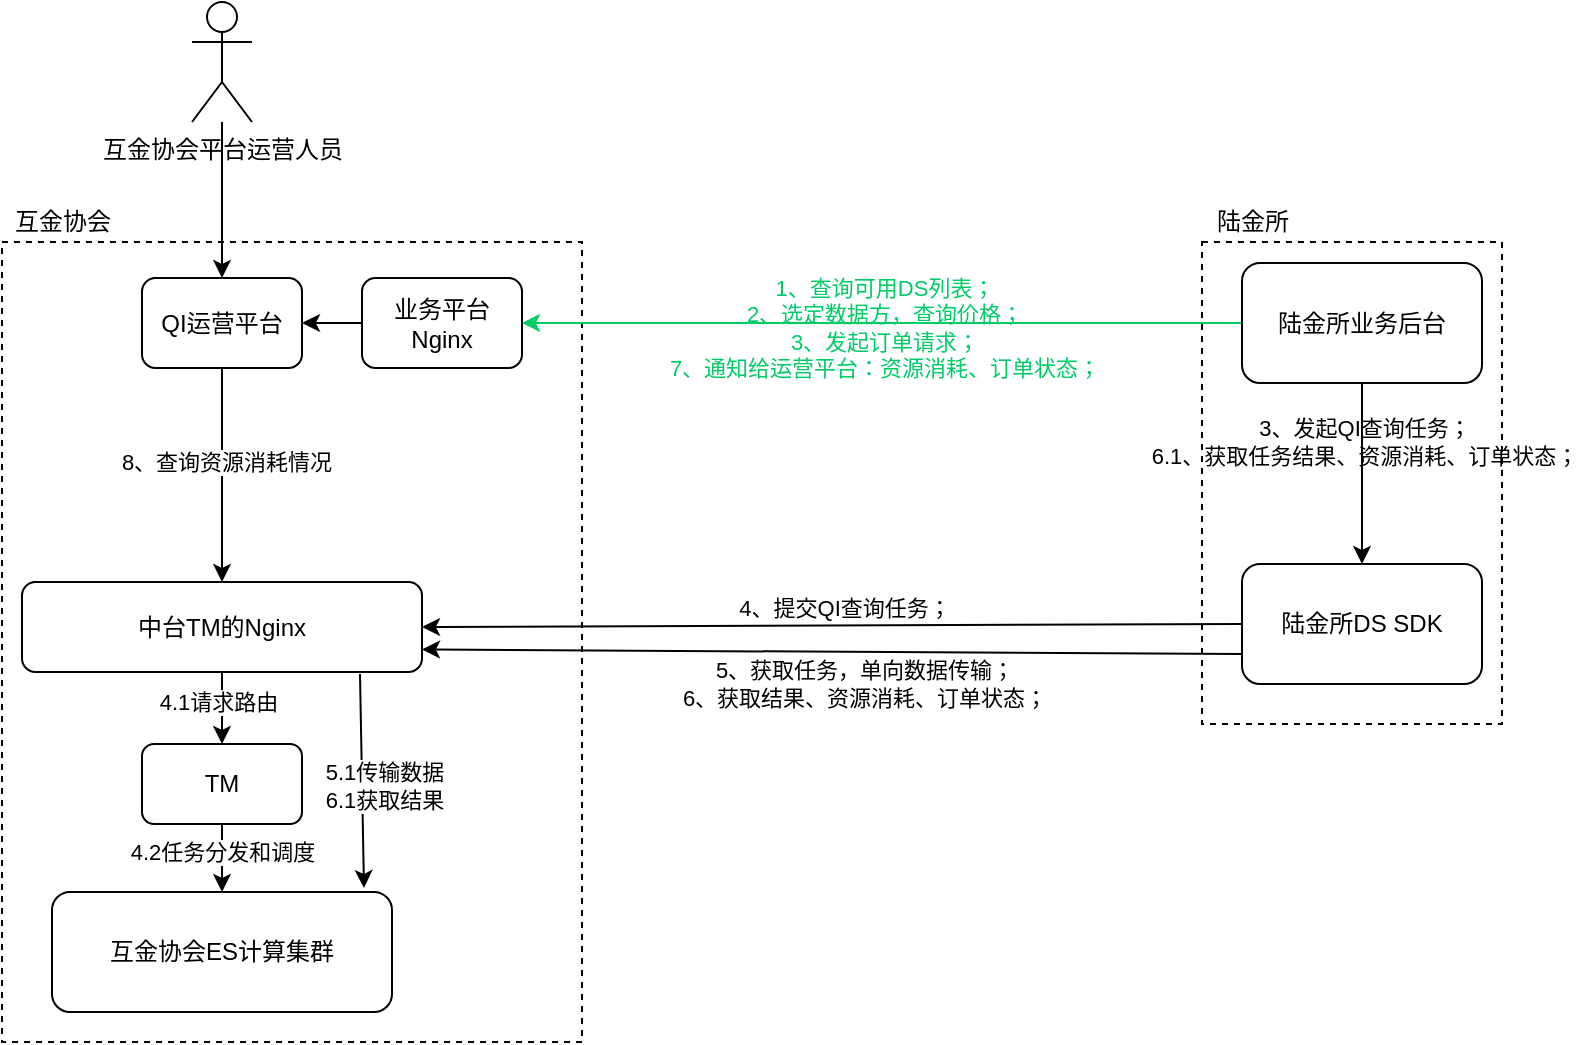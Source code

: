 <mxfile version="14.2.6" type="github">
  <diagram id="n4bqpxJSWs9qwXVAG9Ya" name="Page-1">
    <mxGraphModel dx="1178" dy="706" grid="1" gridSize="10" guides="1" tooltips="1" connect="1" arrows="1" fold="1" page="1" pageScale="1" pageWidth="827" pageHeight="1169" math="0" shadow="0">
      <root>
        <mxCell id="0" />
        <mxCell id="1" parent="0" />
        <mxCell id="mM_YQbost569z2JuP5jB-3" value="" style="rounded=0;whiteSpace=wrap;html=1;dashed=1;strokeWidth=1;shadow=0;glass=0;sketch=0;labelBorderColor=none;" parent="1" vertex="1">
          <mxGeometry x="850" y="460" width="150" height="241" as="geometry" />
        </mxCell>
        <mxCell id="mM_YQbost569z2JuP5jB-1" value="" style="rounded=0;whiteSpace=wrap;html=1;dashed=1;strokeWidth=1;shadow=0;glass=0;sketch=0;labelBorderColor=none;" parent="1" vertex="1">
          <mxGeometry x="250" y="460" width="290" height="400" as="geometry" />
        </mxCell>
        <mxCell id="9L2DLmK0K8V_CgdOmwuY-4" value="" style="edgeStyle=orthogonalEdgeStyle;rounded=0;orthogonalLoop=1;jettySize=auto;html=1;" edge="1" parent="1" source="DG4rs8WNzXxtl_6SsIYO-1" target="bDG2FsvXffJ-2tiCheh7-1">
          <mxGeometry relative="1" as="geometry" />
        </mxCell>
        <mxCell id="9L2DLmK0K8V_CgdOmwuY-5" value="8、查询资源消耗情况" style="edgeLabel;html=1;align=center;verticalAlign=middle;resizable=0;points=[];" vertex="1" connectable="0" parent="9L2DLmK0K8V_CgdOmwuY-4">
          <mxGeometry x="-0.121" y="2" relative="1" as="geometry">
            <mxPoint as="offset" />
          </mxGeometry>
        </mxCell>
        <mxCell id="DG4rs8WNzXxtl_6SsIYO-1" value="QI运营平台" style="rounded=1;whiteSpace=wrap;html=1;" parent="1" vertex="1">
          <mxGeometry x="320" y="478" width="80" height="45" as="geometry" />
        </mxCell>
        <mxCell id="DG4rs8WNzXxtl_6SsIYO-3" value="" style="edgeStyle=orthogonalEdgeStyle;rounded=0;orthogonalLoop=1;jettySize=auto;html=1;" parent="1" source="DG4rs8WNzXxtl_6SsIYO-2" target="DG4rs8WNzXxtl_6SsIYO-1" edge="1">
          <mxGeometry relative="1" as="geometry" />
        </mxCell>
        <mxCell id="DG4rs8WNzXxtl_6SsIYO-2" value="互金协会平台运营人员" style="shape=umlActor;verticalLabelPosition=bottom;verticalAlign=top;html=1;outlineConnect=0;" parent="1" vertex="1">
          <mxGeometry x="345" y="340" width="30" height="60" as="geometry" />
        </mxCell>
        <mxCell id="DG4rs8WNzXxtl_6SsIYO-4" value="互金协会ES计算集群" style="rounded=1;whiteSpace=wrap;html=1;" parent="1" vertex="1">
          <mxGeometry x="275" y="785" width="170" height="60" as="geometry" />
        </mxCell>
        <mxCell id="DG4rs8WNzXxtl_6SsIYO-7" value="" style="edgeStyle=orthogonalEdgeStyle;rounded=0;orthogonalLoop=1;jettySize=auto;html=1;" parent="1" source="DG4rs8WNzXxtl_6SsIYO-5" target="DG4rs8WNzXxtl_6SsIYO-4" edge="1">
          <mxGeometry relative="1" as="geometry" />
        </mxCell>
        <mxCell id="bDG2FsvXffJ-2tiCheh7-11" value="4.2任务分发和调度" style="edgeLabel;html=1;align=center;verticalAlign=middle;resizable=0;points=[];" parent="DG4rs8WNzXxtl_6SsIYO-7" vertex="1" connectable="0">
          <mxGeometry x="0.574" y="1" relative="1" as="geometry">
            <mxPoint x="-1" y="-10" as="offset" />
          </mxGeometry>
        </mxCell>
        <mxCell id="DG4rs8WNzXxtl_6SsIYO-5" value="TM" style="rounded=1;whiteSpace=wrap;html=1;" parent="1" vertex="1">
          <mxGeometry x="320" y="711" width="80" height="40" as="geometry" />
        </mxCell>
        <mxCell id="DG4rs8WNzXxtl_6SsIYO-8" value="陆金所DS SDK" style="rounded=1;whiteSpace=wrap;html=1;" parent="1" vertex="1">
          <mxGeometry x="870" y="621" width="120" height="60" as="geometry" />
        </mxCell>
        <mxCell id="mM_YQbost569z2JuP5jB-4" value="&lt;font color=&quot;#000000&quot;&gt;陆金所&lt;/font&gt;" style="text;html=1;align=center;verticalAlign=middle;resizable=0;points=[];autosize=1;fontColor=#EA6B66;" parent="1" vertex="1">
          <mxGeometry x="850" y="440" width="50" height="20" as="geometry" />
        </mxCell>
        <mxCell id="mM_YQbost569z2JuP5jB-5" value="&lt;font color=&quot;#000000&quot;&gt;互金协会&lt;/font&gt;" style="text;html=1;align=center;verticalAlign=middle;resizable=0;points=[];autosize=1;fontColor=#EA6B66;" parent="1" vertex="1">
          <mxGeometry x="250" y="440" width="60" height="20" as="geometry" />
        </mxCell>
        <mxCell id="bDG2FsvXffJ-2tiCheh7-3" value="" style="edgeStyle=orthogonalEdgeStyle;rounded=0;orthogonalLoop=1;jettySize=auto;html=1;" parent="1" source="bDG2FsvXffJ-2tiCheh7-1" target="DG4rs8WNzXxtl_6SsIYO-5" edge="1">
          <mxGeometry relative="1" as="geometry" />
        </mxCell>
        <mxCell id="bDG2FsvXffJ-2tiCheh7-10" value="4.1请求路由" style="edgeLabel;html=1;align=center;verticalAlign=middle;resizable=0;points=[];" parent="bDG2FsvXffJ-2tiCheh7-3" vertex="1" connectable="0">
          <mxGeometry x="0.407" y="-2" relative="1" as="geometry">
            <mxPoint y="-8" as="offset" />
          </mxGeometry>
        </mxCell>
        <mxCell id="bDG2FsvXffJ-2tiCheh7-1" value="中台TM的Nginx" style="rounded=1;whiteSpace=wrap;html=1;" parent="1" vertex="1">
          <mxGeometry x="260" y="630" width="200" height="45" as="geometry" />
        </mxCell>
        <mxCell id="bDG2FsvXffJ-2tiCheh7-6" value="" style="endArrow=classic;html=1;exitX=0;exitY=0.5;exitDx=0;exitDy=0;entryX=1;entryY=0.5;entryDx=0;entryDy=0;" parent="1" source="DG4rs8WNzXxtl_6SsIYO-8" target="bDG2FsvXffJ-2tiCheh7-1" edge="1">
          <mxGeometry width="50" height="50" relative="1" as="geometry">
            <mxPoint x="390" y="830" as="sourcePoint" />
            <mxPoint x="440" y="780" as="targetPoint" />
          </mxGeometry>
        </mxCell>
        <mxCell id="bDG2FsvXffJ-2tiCheh7-7" value="4、提交QI查询任务；" style="edgeLabel;html=1;align=center;verticalAlign=middle;resizable=0;points=[];" parent="bDG2FsvXffJ-2tiCheh7-6" vertex="1" connectable="0">
          <mxGeometry x="-0.027" y="-3" relative="1" as="geometry">
            <mxPoint y="-6" as="offset" />
          </mxGeometry>
        </mxCell>
        <mxCell id="bDG2FsvXffJ-2tiCheh7-8" value="" style="endArrow=classic;html=1;exitX=0.845;exitY=1.022;exitDx=0;exitDy=0;exitPerimeter=0;" parent="1" source="bDG2FsvXffJ-2tiCheh7-1" edge="1">
          <mxGeometry width="50" height="50" relative="1" as="geometry">
            <mxPoint x="390" y="810" as="sourcePoint" />
            <mxPoint x="431" y="783" as="targetPoint" />
          </mxGeometry>
        </mxCell>
        <mxCell id="bDG2FsvXffJ-2tiCheh7-13" value="5.1传输数据&lt;br&gt;6.1获取结果" style="edgeLabel;html=1;align=center;verticalAlign=middle;resizable=0;points=[];" parent="bDG2FsvXffJ-2tiCheh7-8" vertex="1" connectable="0">
          <mxGeometry x="0.035" relative="1" as="geometry">
            <mxPoint x="11" as="offset" />
          </mxGeometry>
        </mxCell>
        <mxCell id="bDG2FsvXffJ-2tiCheh7-9" value="" style="endArrow=classic;html=1;entryX=1;entryY=0.75;entryDx=0;entryDy=0;exitX=0;exitY=0.75;exitDx=0;exitDy=0;" parent="1" source="DG4rs8WNzXxtl_6SsIYO-8" target="bDG2FsvXffJ-2tiCheh7-1" edge="1">
          <mxGeometry width="50" height="50" relative="1" as="geometry">
            <mxPoint x="390" y="830" as="sourcePoint" />
            <mxPoint x="440" y="780" as="targetPoint" />
          </mxGeometry>
        </mxCell>
        <mxCell id="bDG2FsvXffJ-2tiCheh7-12" value="&lt;div&gt;&lt;span style=&quot;font-size: 11px&quot;&gt;5、获取任务，单向数据传输；&lt;/span&gt;&lt;/div&gt;&lt;div&gt;&lt;span style=&quot;font-size: 11px&quot;&gt;6、获取结果、资源消耗、订单状态；&lt;/span&gt;&lt;/div&gt;" style="edgeLabel;html=1;align=center;verticalAlign=middle;resizable=0;points=[];labelBackgroundColor=none;" parent="bDG2FsvXffJ-2tiCheh7-9" vertex="1" connectable="0">
          <mxGeometry x="-0.076" relative="1" as="geometry">
            <mxPoint y="16" as="offset" />
          </mxGeometry>
        </mxCell>
        <mxCell id="YI6fKssbPlR63zoKONYq-1" value="业务平台Nginx" style="rounded=1;whiteSpace=wrap;html=1;" parent="1" vertex="1">
          <mxGeometry x="430" y="478" width="80" height="45" as="geometry" />
        </mxCell>
        <mxCell id="YI6fKssbPlR63zoKONYq-2" value="" style="endArrow=classic;html=1;exitX=0;exitY=0.5;exitDx=0;exitDy=0;entryX=1;entryY=0.5;entryDx=0;entryDy=0;strokeColor=#00CC66;" parent="1" source="9L2DLmK0K8V_CgdOmwuY-1" target="YI6fKssbPlR63zoKONYq-1" edge="1">
          <mxGeometry width="50" height="50" relative="1" as="geometry">
            <mxPoint x="390" y="640" as="sourcePoint" />
            <mxPoint x="440" y="590" as="targetPoint" />
          </mxGeometry>
        </mxCell>
        <mxCell id="YI6fKssbPlR63zoKONYq-4" value="1、查询可用DS列表；&lt;br&gt;2、选定数据方，查询价格；&lt;br&gt;3、发起订单请求；&lt;br&gt;7、通知给运营平台：资源消耗、订单状态；" style="edgeLabel;html=1;align=center;verticalAlign=middle;resizable=0;points=[];fontColor=#00CC66;labelBackgroundColor=none;" parent="YI6fKssbPlR63zoKONYq-2" vertex="1" connectable="0">
          <mxGeometry x="0.113" y="2" relative="1" as="geometry">
            <mxPoint x="21" as="offset" />
          </mxGeometry>
        </mxCell>
        <mxCell id="YI6fKssbPlR63zoKONYq-3" value="" style="endArrow=classic;html=1;exitX=0;exitY=0.5;exitDx=0;exitDy=0;entryX=1;entryY=0.5;entryDx=0;entryDy=0;" parent="1" source="YI6fKssbPlR63zoKONYq-1" target="DG4rs8WNzXxtl_6SsIYO-1" edge="1">
          <mxGeometry width="50" height="50" relative="1" as="geometry">
            <mxPoint x="390" y="640" as="sourcePoint" />
            <mxPoint x="440" y="590" as="targetPoint" />
          </mxGeometry>
        </mxCell>
        <mxCell id="9L2DLmK0K8V_CgdOmwuY-2" value="" style="edgeStyle=orthogonalEdgeStyle;rounded=0;orthogonalLoop=1;jettySize=auto;html=1;" edge="1" parent="1" source="9L2DLmK0K8V_CgdOmwuY-1" target="DG4rs8WNzXxtl_6SsIYO-8">
          <mxGeometry relative="1" as="geometry" />
        </mxCell>
        <mxCell id="9L2DLmK0K8V_CgdOmwuY-3" value="3、发起QI查询任务；&lt;br&gt;6.1、获取任务结果、资源消耗、订单状态；" style="edgeLabel;html=1;align=center;verticalAlign=middle;resizable=0;points=[];labelBackgroundColor=none;" vertex="1" connectable="0" parent="9L2DLmK0K8V_CgdOmwuY-2">
          <mxGeometry x="-0.364" y="1" relative="1" as="geometry">
            <mxPoint as="offset" />
          </mxGeometry>
        </mxCell>
        <mxCell id="9L2DLmK0K8V_CgdOmwuY-1" value="陆金所业务后台" style="rounded=1;whiteSpace=wrap;html=1;" vertex="1" parent="1">
          <mxGeometry x="870" y="470.5" width="120" height="60" as="geometry" />
        </mxCell>
      </root>
    </mxGraphModel>
  </diagram>
</mxfile>
